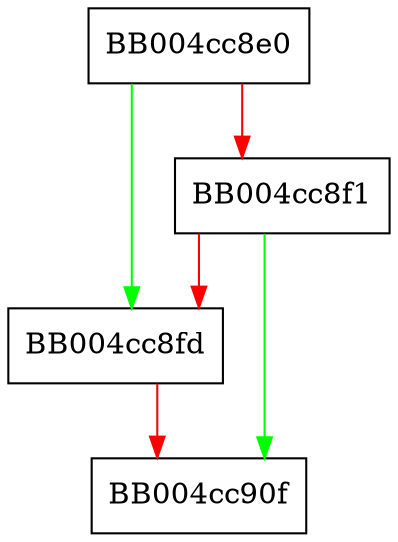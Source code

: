 digraph tls_set1_bio {
  node [shape="box"];
  graph [splines=ortho];
  BB004cc8e0 -> BB004cc8fd [color="green"];
  BB004cc8e0 -> BB004cc8f1 [color="red"];
  BB004cc8f1 -> BB004cc90f [color="green"];
  BB004cc8f1 -> BB004cc8fd [color="red"];
  BB004cc8fd -> BB004cc90f [color="red"];
}